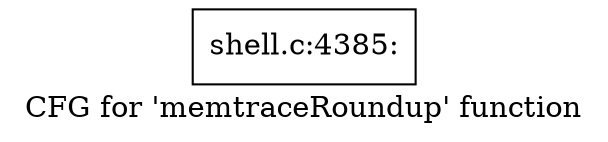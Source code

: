 digraph "CFG for 'memtraceRoundup' function" {
	label="CFG for 'memtraceRoundup' function";

	Node0x56027693d1b0 [shape=record,label="{shell.c:4385:}"];
}
